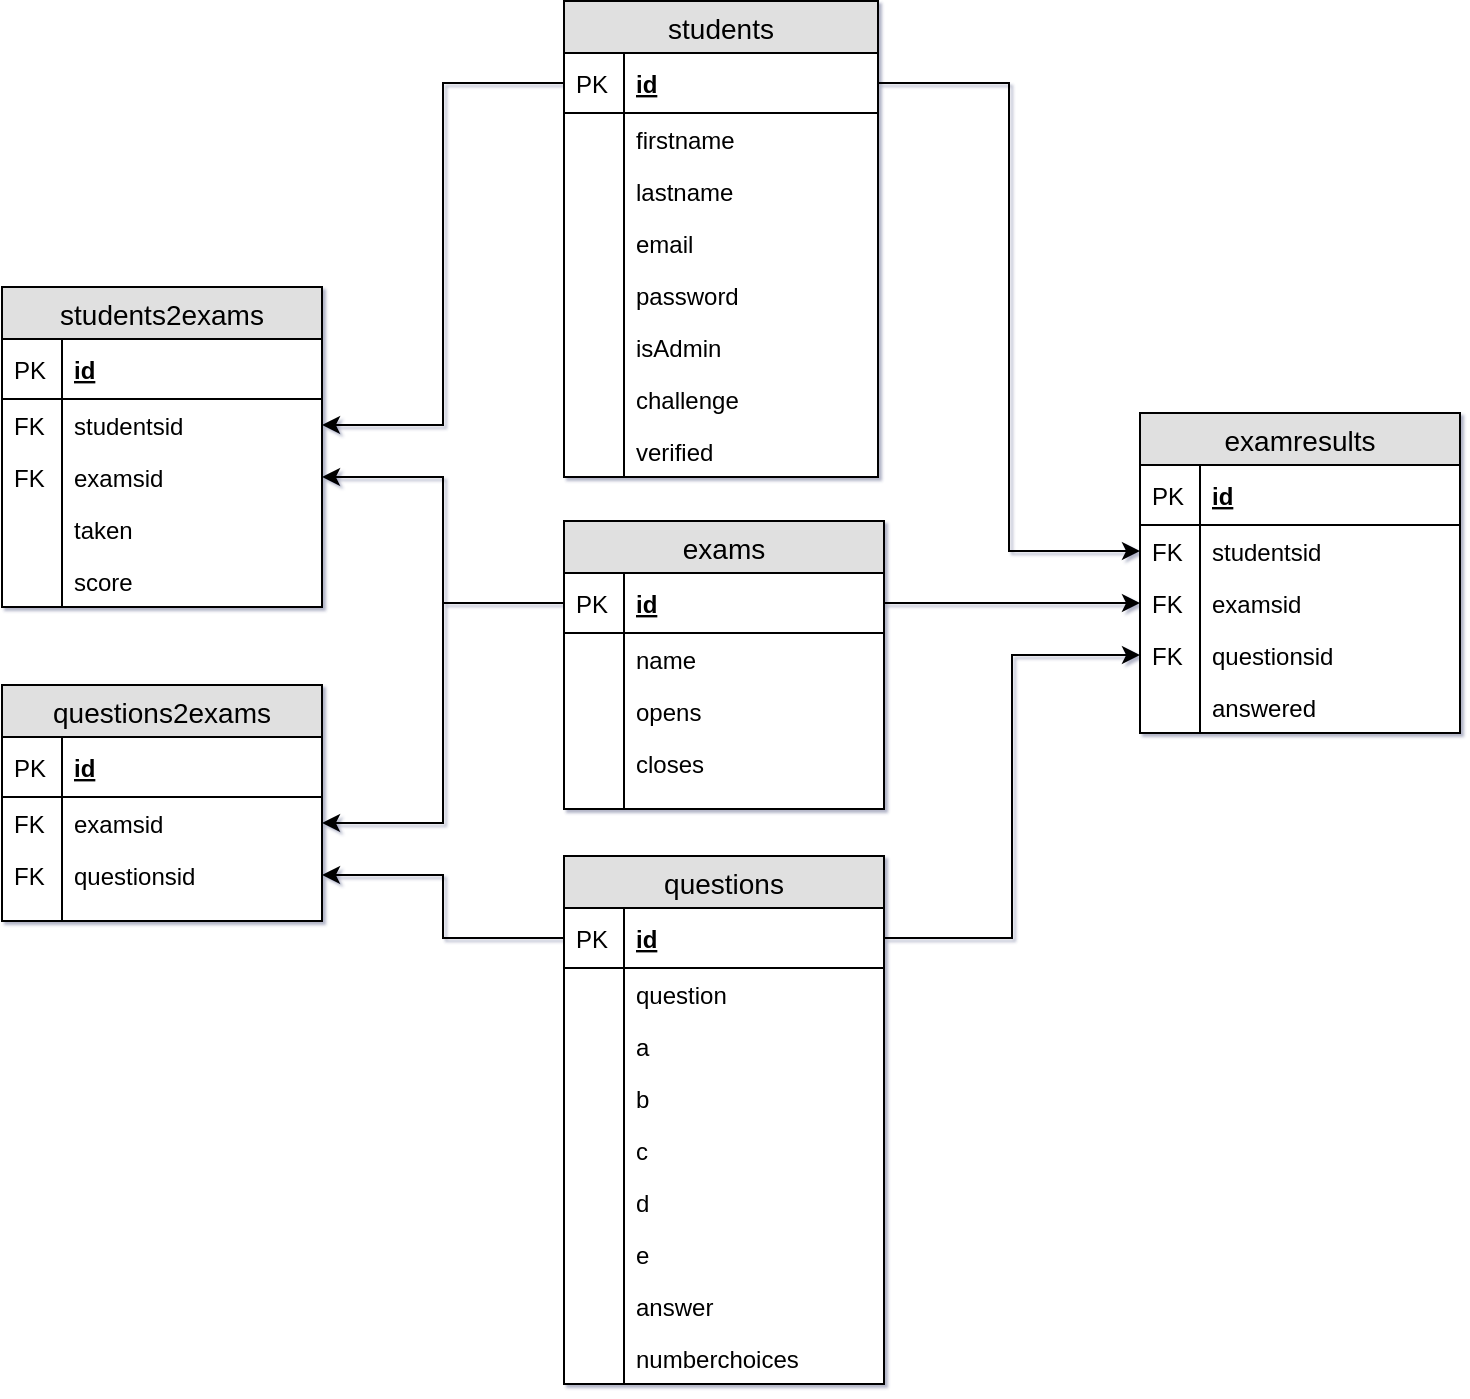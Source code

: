 <mxfile version="10.8.3" type="device"><diagram name="Page-1" id="e56a1550-8fbb-45ad-956c-1786394a9013"><mxGraphModel dx="1618" dy="755" grid="0" gridSize="10" guides="1" tooltips="1" connect="1" arrows="1" fold="1" page="1" pageScale="1" pageWidth="1100" pageHeight="850" background="#ffffff" math="0" shadow="1"><root><mxCell id="0"/><mxCell id="1" parent="0"/><mxCell id="i-s1l60RjkDM5CwM-XNM-8" value="students" style="swimlane;fontStyle=0;childLayout=stackLayout;horizontal=1;startSize=26;fillColor=#e0e0e0;horizontalStack=0;resizeParent=1;resizeParentMax=0;resizeLast=0;collapsible=1;marginBottom=0;swimlaneFillColor=#ffffff;align=center;fontSize=14;" vertex="1" parent="1"><mxGeometry x="466" y="43.5" width="157" height="238" as="geometry"/></mxCell><mxCell id="i-s1l60RjkDM5CwM-XNM-9" value="id" style="shape=partialRectangle;top=0;left=0;right=0;bottom=1;align=left;verticalAlign=middle;fillColor=none;spacingLeft=34;spacingRight=4;overflow=hidden;rotatable=0;points=[[0,0.5],[1,0.5]];portConstraint=eastwest;dropTarget=0;fontStyle=5;fontSize=12;" vertex="1" parent="i-s1l60RjkDM5CwM-XNM-8"><mxGeometry y="26" width="157" height="30" as="geometry"/></mxCell><mxCell id="i-s1l60RjkDM5CwM-XNM-10" value="PK" style="shape=partialRectangle;top=0;left=0;bottom=0;fillColor=none;align=left;verticalAlign=middle;spacingLeft=4;spacingRight=4;overflow=hidden;rotatable=0;points=[];portConstraint=eastwest;part=1;fontSize=12;" vertex="1" connectable="0" parent="i-s1l60RjkDM5CwM-XNM-9"><mxGeometry width="30" height="30" as="geometry"/></mxCell><mxCell id="i-s1l60RjkDM5CwM-XNM-11" value="firstname" style="shape=partialRectangle;top=0;left=0;right=0;bottom=0;align=left;verticalAlign=top;fillColor=none;spacingLeft=34;spacingRight=4;overflow=hidden;rotatable=0;points=[[0,0.5],[1,0.5]];portConstraint=eastwest;dropTarget=0;fontSize=12;" vertex="1" parent="i-s1l60RjkDM5CwM-XNM-8"><mxGeometry y="56" width="157" height="26" as="geometry"/></mxCell><mxCell id="i-s1l60RjkDM5CwM-XNM-12" value="" style="shape=partialRectangle;top=0;left=0;bottom=0;fillColor=none;align=left;verticalAlign=top;spacingLeft=4;spacingRight=4;overflow=hidden;rotatable=0;points=[];portConstraint=eastwest;part=1;fontSize=12;" vertex="1" connectable="0" parent="i-s1l60RjkDM5CwM-XNM-11"><mxGeometry width="30" height="26" as="geometry"/></mxCell><mxCell id="i-s1l60RjkDM5CwM-XNM-13" value="lastname" style="shape=partialRectangle;top=0;left=0;right=0;bottom=0;align=left;verticalAlign=top;fillColor=none;spacingLeft=34;spacingRight=4;overflow=hidden;rotatable=0;points=[[0,0.5],[1,0.5]];portConstraint=eastwest;dropTarget=0;fontSize=12;" vertex="1" parent="i-s1l60RjkDM5CwM-XNM-8"><mxGeometry y="82" width="157" height="26" as="geometry"/></mxCell><mxCell id="i-s1l60RjkDM5CwM-XNM-14" value="" style="shape=partialRectangle;top=0;left=0;bottom=0;fillColor=none;align=left;verticalAlign=top;spacingLeft=4;spacingRight=4;overflow=hidden;rotatable=0;points=[];portConstraint=eastwest;part=1;fontSize=12;" vertex="1" connectable="0" parent="i-s1l60RjkDM5CwM-XNM-13"><mxGeometry width="30" height="26" as="geometry"/></mxCell><mxCell id="i-s1l60RjkDM5CwM-XNM-15" value="email" style="shape=partialRectangle;top=0;left=0;right=0;bottom=0;align=left;verticalAlign=top;fillColor=none;spacingLeft=34;spacingRight=4;overflow=hidden;rotatable=0;points=[[0,0.5],[1,0.5]];portConstraint=eastwest;dropTarget=0;fontSize=12;" vertex="1" parent="i-s1l60RjkDM5CwM-XNM-8"><mxGeometry y="108" width="157" height="26" as="geometry"/></mxCell><mxCell id="i-s1l60RjkDM5CwM-XNM-16" value="" style="shape=partialRectangle;top=0;left=0;bottom=0;fillColor=none;align=left;verticalAlign=top;spacingLeft=4;spacingRight=4;overflow=hidden;rotatable=0;points=[];portConstraint=eastwest;part=1;fontSize=12;" vertex="1" connectable="0" parent="i-s1l60RjkDM5CwM-XNM-15"><mxGeometry width="30" height="26" as="geometry"/></mxCell><mxCell id="i-s1l60RjkDM5CwM-XNM-21" value="password" style="shape=partialRectangle;top=0;left=0;right=0;bottom=0;align=left;verticalAlign=top;fillColor=none;spacingLeft=34;spacingRight=4;overflow=hidden;rotatable=0;points=[[0,0.5],[1,0.5]];portConstraint=eastwest;dropTarget=0;fontSize=12;" vertex="1" parent="i-s1l60RjkDM5CwM-XNM-8"><mxGeometry y="134" width="157" height="26" as="geometry"/></mxCell><mxCell id="i-s1l60RjkDM5CwM-XNM-22" value="" style="shape=partialRectangle;top=0;left=0;bottom=0;fillColor=none;align=left;verticalAlign=top;spacingLeft=4;spacingRight=4;overflow=hidden;rotatable=0;points=[];portConstraint=eastwest;part=1;fontSize=12;" vertex="1" connectable="0" parent="i-s1l60RjkDM5CwM-XNM-21"><mxGeometry width="30" height="26" as="geometry"/></mxCell><mxCell id="i-s1l60RjkDM5CwM-XNM-23" value="isAdmin" style="shape=partialRectangle;top=0;left=0;right=0;bottom=0;align=left;verticalAlign=top;fillColor=none;spacingLeft=34;spacingRight=4;overflow=hidden;rotatable=0;points=[[0,0.5],[1,0.5]];portConstraint=eastwest;dropTarget=0;fontSize=12;" vertex="1" parent="i-s1l60RjkDM5CwM-XNM-8"><mxGeometry y="160" width="157" height="26" as="geometry"/></mxCell><mxCell id="i-s1l60RjkDM5CwM-XNM-24" value="" style="shape=partialRectangle;top=0;left=0;bottom=0;fillColor=none;align=left;verticalAlign=top;spacingLeft=4;spacingRight=4;overflow=hidden;rotatable=0;points=[];portConstraint=eastwest;part=1;fontSize=12;" vertex="1" connectable="0" parent="i-s1l60RjkDM5CwM-XNM-23"><mxGeometry width="30" height="26" as="geometry"/></mxCell><mxCell id="i-s1l60RjkDM5CwM-XNM-25" value="challenge" style="shape=partialRectangle;top=0;left=0;right=0;bottom=0;align=left;verticalAlign=top;fillColor=none;spacingLeft=34;spacingRight=4;overflow=hidden;rotatable=0;points=[[0,0.5],[1,0.5]];portConstraint=eastwest;dropTarget=0;fontSize=12;" vertex="1" parent="i-s1l60RjkDM5CwM-XNM-8"><mxGeometry y="186" width="157" height="26" as="geometry"/></mxCell><mxCell id="i-s1l60RjkDM5CwM-XNM-26" value="" style="shape=partialRectangle;top=0;left=0;bottom=0;fillColor=none;align=left;verticalAlign=top;spacingLeft=4;spacingRight=4;overflow=hidden;rotatable=0;points=[];portConstraint=eastwest;part=1;fontSize=12;" vertex="1" connectable="0" parent="i-s1l60RjkDM5CwM-XNM-25"><mxGeometry width="30" height="26" as="geometry"/></mxCell><mxCell id="i-s1l60RjkDM5CwM-XNM-27" value="verified" style="shape=partialRectangle;top=0;left=0;right=0;bottom=0;align=left;verticalAlign=top;fillColor=none;spacingLeft=34;spacingRight=4;overflow=hidden;rotatable=0;points=[[0,0.5],[1,0.5]];portConstraint=eastwest;dropTarget=0;fontSize=12;" vertex="1" parent="i-s1l60RjkDM5CwM-XNM-8"><mxGeometry y="212" width="157" height="26" as="geometry"/></mxCell><mxCell id="i-s1l60RjkDM5CwM-XNM-28" value="" style="shape=partialRectangle;top=0;left=0;bottom=0;fillColor=none;align=left;verticalAlign=top;spacingLeft=4;spacingRight=4;overflow=hidden;rotatable=0;points=[];portConstraint=eastwest;part=1;fontSize=12;" vertex="1" connectable="0" parent="i-s1l60RjkDM5CwM-XNM-27"><mxGeometry width="30" height="26" as="geometry"/></mxCell><mxCell id="i-s1l60RjkDM5CwM-XNM-29" value="questions" style="swimlane;fontStyle=0;childLayout=stackLayout;horizontal=1;startSize=26;fillColor=#e0e0e0;horizontalStack=0;resizeParent=1;resizeParentMax=0;resizeLast=0;collapsible=1;marginBottom=0;swimlaneFillColor=#ffffff;align=center;fontSize=14;" vertex="1" parent="1"><mxGeometry x="466" y="471" width="160" height="264" as="geometry"/></mxCell><mxCell id="i-s1l60RjkDM5CwM-XNM-30" value="id" style="shape=partialRectangle;top=0;left=0;right=0;bottom=1;align=left;verticalAlign=middle;fillColor=none;spacingLeft=34;spacingRight=4;overflow=hidden;rotatable=0;points=[[0,0.5],[1,0.5]];portConstraint=eastwest;dropTarget=0;fontStyle=5;fontSize=12;" vertex="1" parent="i-s1l60RjkDM5CwM-XNM-29"><mxGeometry y="26" width="160" height="30" as="geometry"/></mxCell><mxCell id="i-s1l60RjkDM5CwM-XNM-31" value="PK" style="shape=partialRectangle;top=0;left=0;bottom=0;fillColor=none;align=left;verticalAlign=middle;spacingLeft=4;spacingRight=4;overflow=hidden;rotatable=0;points=[];portConstraint=eastwest;part=1;fontSize=12;" vertex="1" connectable="0" parent="i-s1l60RjkDM5CwM-XNM-30"><mxGeometry width="30" height="30" as="geometry"/></mxCell><mxCell id="i-s1l60RjkDM5CwM-XNM-32" value="question" style="shape=partialRectangle;top=0;left=0;right=0;bottom=0;align=left;verticalAlign=top;fillColor=none;spacingLeft=34;spacingRight=4;overflow=hidden;rotatable=0;points=[[0,0.5],[1,0.5]];portConstraint=eastwest;dropTarget=0;fontSize=12;" vertex="1" parent="i-s1l60RjkDM5CwM-XNM-29"><mxGeometry y="56" width="160" height="26" as="geometry"/></mxCell><mxCell id="i-s1l60RjkDM5CwM-XNM-33" value="" style="shape=partialRectangle;top=0;left=0;bottom=0;fillColor=none;align=left;verticalAlign=top;spacingLeft=4;spacingRight=4;overflow=hidden;rotatable=0;points=[];portConstraint=eastwest;part=1;fontSize=12;" vertex="1" connectable="0" parent="i-s1l60RjkDM5CwM-XNM-32"><mxGeometry width="30" height="26" as="geometry"/></mxCell><mxCell id="i-s1l60RjkDM5CwM-XNM-34" value="a" style="shape=partialRectangle;top=0;left=0;right=0;bottom=0;align=left;verticalAlign=top;fillColor=none;spacingLeft=34;spacingRight=4;overflow=hidden;rotatable=0;points=[[0,0.5],[1,0.5]];portConstraint=eastwest;dropTarget=0;fontSize=12;" vertex="1" parent="i-s1l60RjkDM5CwM-XNM-29"><mxGeometry y="82" width="160" height="26" as="geometry"/></mxCell><mxCell id="i-s1l60RjkDM5CwM-XNM-35" value="" style="shape=partialRectangle;top=0;left=0;bottom=0;fillColor=none;align=left;verticalAlign=top;spacingLeft=4;spacingRight=4;overflow=hidden;rotatable=0;points=[];portConstraint=eastwest;part=1;fontSize=12;" vertex="1" connectable="0" parent="i-s1l60RjkDM5CwM-XNM-34"><mxGeometry width="30" height="26" as="geometry"/></mxCell><mxCell id="i-s1l60RjkDM5CwM-XNM-36" value="b" style="shape=partialRectangle;top=0;left=0;right=0;bottom=0;align=left;verticalAlign=top;fillColor=none;spacingLeft=34;spacingRight=4;overflow=hidden;rotatable=0;points=[[0,0.5],[1,0.5]];portConstraint=eastwest;dropTarget=0;fontSize=12;" vertex="1" parent="i-s1l60RjkDM5CwM-XNM-29"><mxGeometry y="108" width="160" height="26" as="geometry"/></mxCell><mxCell id="i-s1l60RjkDM5CwM-XNM-37" value="" style="shape=partialRectangle;top=0;left=0;bottom=0;fillColor=none;align=left;verticalAlign=top;spacingLeft=4;spacingRight=4;overflow=hidden;rotatable=0;points=[];portConstraint=eastwest;part=1;fontSize=12;" vertex="1" connectable="0" parent="i-s1l60RjkDM5CwM-XNM-36"><mxGeometry width="30" height="26" as="geometry"/></mxCell><mxCell id="i-s1l60RjkDM5CwM-XNM-51" value="c" style="shape=partialRectangle;top=0;left=0;right=0;bottom=0;align=left;verticalAlign=top;fillColor=none;spacingLeft=34;spacingRight=4;overflow=hidden;rotatable=0;points=[[0,0.5],[1,0.5]];portConstraint=eastwest;dropTarget=0;fontSize=12;" vertex="1" parent="i-s1l60RjkDM5CwM-XNM-29"><mxGeometry y="134" width="160" height="26" as="geometry"/></mxCell><mxCell id="i-s1l60RjkDM5CwM-XNM-52" value="" style="shape=partialRectangle;top=0;left=0;bottom=0;fillColor=none;align=left;verticalAlign=top;spacingLeft=4;spacingRight=4;overflow=hidden;rotatable=0;points=[];portConstraint=eastwest;part=1;fontSize=12;" vertex="1" connectable="0" parent="i-s1l60RjkDM5CwM-XNM-51"><mxGeometry width="30" height="26" as="geometry"/></mxCell><mxCell id="i-s1l60RjkDM5CwM-XNM-53" value="d" style="shape=partialRectangle;top=0;left=0;right=0;bottom=0;align=left;verticalAlign=top;fillColor=none;spacingLeft=34;spacingRight=4;overflow=hidden;rotatable=0;points=[[0,0.5],[1,0.5]];portConstraint=eastwest;dropTarget=0;fontSize=12;" vertex="1" parent="i-s1l60RjkDM5CwM-XNM-29"><mxGeometry y="160" width="160" height="26" as="geometry"/></mxCell><mxCell id="i-s1l60RjkDM5CwM-XNM-54" value="" style="shape=partialRectangle;top=0;left=0;bottom=0;fillColor=none;align=left;verticalAlign=top;spacingLeft=4;spacingRight=4;overflow=hidden;rotatable=0;points=[];portConstraint=eastwest;part=1;fontSize=12;" vertex="1" connectable="0" parent="i-s1l60RjkDM5CwM-XNM-53"><mxGeometry width="30" height="26" as="geometry"/></mxCell><mxCell id="i-s1l60RjkDM5CwM-XNM-55" value="e" style="shape=partialRectangle;top=0;left=0;right=0;bottom=0;align=left;verticalAlign=top;fillColor=none;spacingLeft=34;spacingRight=4;overflow=hidden;rotatable=0;points=[[0,0.5],[1,0.5]];portConstraint=eastwest;dropTarget=0;fontSize=12;" vertex="1" parent="i-s1l60RjkDM5CwM-XNM-29"><mxGeometry y="186" width="160" height="26" as="geometry"/></mxCell><mxCell id="i-s1l60RjkDM5CwM-XNM-56" value="" style="shape=partialRectangle;top=0;left=0;bottom=0;fillColor=none;align=left;verticalAlign=top;spacingLeft=4;spacingRight=4;overflow=hidden;rotatable=0;points=[];portConstraint=eastwest;part=1;fontSize=12;" vertex="1" connectable="0" parent="i-s1l60RjkDM5CwM-XNM-55"><mxGeometry width="30" height="26" as="geometry"/></mxCell><mxCell id="i-s1l60RjkDM5CwM-XNM-57" value="answer" style="shape=partialRectangle;top=0;left=0;right=0;bottom=0;align=left;verticalAlign=top;fillColor=none;spacingLeft=34;spacingRight=4;overflow=hidden;rotatable=0;points=[[0,0.5],[1,0.5]];portConstraint=eastwest;dropTarget=0;fontSize=12;" vertex="1" parent="i-s1l60RjkDM5CwM-XNM-29"><mxGeometry y="212" width="160" height="26" as="geometry"/></mxCell><mxCell id="i-s1l60RjkDM5CwM-XNM-58" value="" style="shape=partialRectangle;top=0;left=0;bottom=0;fillColor=none;align=left;verticalAlign=top;spacingLeft=4;spacingRight=4;overflow=hidden;rotatable=0;points=[];portConstraint=eastwest;part=1;fontSize=12;" vertex="1" connectable="0" parent="i-s1l60RjkDM5CwM-XNM-57"><mxGeometry width="30" height="26" as="geometry"/></mxCell><mxCell id="i-s1l60RjkDM5CwM-XNM-59" value="numberchoices" style="shape=partialRectangle;top=0;left=0;right=0;bottom=0;align=left;verticalAlign=top;fillColor=none;spacingLeft=34;spacingRight=4;overflow=hidden;rotatable=0;points=[[0,0.5],[1,0.5]];portConstraint=eastwest;dropTarget=0;fontSize=12;" vertex="1" parent="i-s1l60RjkDM5CwM-XNM-29"><mxGeometry y="238" width="160" height="26" as="geometry"/></mxCell><mxCell id="i-s1l60RjkDM5CwM-XNM-60" value="" style="shape=partialRectangle;top=0;left=0;bottom=0;fillColor=none;align=left;verticalAlign=top;spacingLeft=4;spacingRight=4;overflow=hidden;rotatable=0;points=[];portConstraint=eastwest;part=1;fontSize=12;" vertex="1" connectable="0" parent="i-s1l60RjkDM5CwM-XNM-59"><mxGeometry width="30" height="26" as="geometry"/></mxCell><mxCell id="i-s1l60RjkDM5CwM-XNM-40" value="exams" style="swimlane;fontStyle=0;childLayout=stackLayout;horizontal=1;startSize=26;fillColor=#e0e0e0;horizontalStack=0;resizeParent=1;resizeParentMax=0;resizeLast=0;collapsible=1;marginBottom=0;swimlaneFillColor=#ffffff;align=center;fontSize=14;" vertex="1" parent="1"><mxGeometry x="466" y="303.5" width="160" height="144" as="geometry"/></mxCell><mxCell id="i-s1l60RjkDM5CwM-XNM-41" value="id" style="shape=partialRectangle;top=0;left=0;right=0;bottom=1;align=left;verticalAlign=middle;fillColor=none;spacingLeft=34;spacingRight=4;overflow=hidden;rotatable=0;points=[[0,0.5],[1,0.5]];portConstraint=eastwest;dropTarget=0;fontStyle=5;fontSize=12;" vertex="1" parent="i-s1l60RjkDM5CwM-XNM-40"><mxGeometry y="26" width="160" height="30" as="geometry"/></mxCell><mxCell id="i-s1l60RjkDM5CwM-XNM-42" value="PK" style="shape=partialRectangle;top=0;left=0;bottom=0;fillColor=none;align=left;verticalAlign=middle;spacingLeft=4;spacingRight=4;overflow=hidden;rotatable=0;points=[];portConstraint=eastwest;part=1;fontSize=12;" vertex="1" connectable="0" parent="i-s1l60RjkDM5CwM-XNM-41"><mxGeometry width="30" height="30" as="geometry"/></mxCell><mxCell id="i-s1l60RjkDM5CwM-XNM-43" value="name" style="shape=partialRectangle;top=0;left=0;right=0;bottom=0;align=left;verticalAlign=top;fillColor=none;spacingLeft=34;spacingRight=4;overflow=hidden;rotatable=0;points=[[0,0.5],[1,0.5]];portConstraint=eastwest;dropTarget=0;fontSize=12;" vertex="1" parent="i-s1l60RjkDM5CwM-XNM-40"><mxGeometry y="56" width="160" height="26" as="geometry"/></mxCell><mxCell id="i-s1l60RjkDM5CwM-XNM-44" value="" style="shape=partialRectangle;top=0;left=0;bottom=0;fillColor=none;align=left;verticalAlign=top;spacingLeft=4;spacingRight=4;overflow=hidden;rotatable=0;points=[];portConstraint=eastwest;part=1;fontSize=12;" vertex="1" connectable="0" parent="i-s1l60RjkDM5CwM-XNM-43"><mxGeometry width="30" height="26" as="geometry"/></mxCell><mxCell id="i-s1l60RjkDM5CwM-XNM-45" value="opens" style="shape=partialRectangle;top=0;left=0;right=0;bottom=0;align=left;verticalAlign=top;fillColor=none;spacingLeft=34;spacingRight=4;overflow=hidden;rotatable=0;points=[[0,0.5],[1,0.5]];portConstraint=eastwest;dropTarget=0;fontSize=12;" vertex="1" parent="i-s1l60RjkDM5CwM-XNM-40"><mxGeometry y="82" width="160" height="26" as="geometry"/></mxCell><mxCell id="i-s1l60RjkDM5CwM-XNM-46" value="" style="shape=partialRectangle;top=0;left=0;bottom=0;fillColor=none;align=left;verticalAlign=top;spacingLeft=4;spacingRight=4;overflow=hidden;rotatable=0;points=[];portConstraint=eastwest;part=1;fontSize=12;" vertex="1" connectable="0" parent="i-s1l60RjkDM5CwM-XNM-45"><mxGeometry width="30" height="26" as="geometry"/></mxCell><mxCell id="i-s1l60RjkDM5CwM-XNM-47" value="closes" style="shape=partialRectangle;top=0;left=0;right=0;bottom=0;align=left;verticalAlign=top;fillColor=none;spacingLeft=34;spacingRight=4;overflow=hidden;rotatable=0;points=[[0,0.5],[1,0.5]];portConstraint=eastwest;dropTarget=0;fontSize=12;" vertex="1" parent="i-s1l60RjkDM5CwM-XNM-40"><mxGeometry y="108" width="160" height="26" as="geometry"/></mxCell><mxCell id="i-s1l60RjkDM5CwM-XNM-48" value="" style="shape=partialRectangle;top=0;left=0;bottom=0;fillColor=none;align=left;verticalAlign=top;spacingLeft=4;spacingRight=4;overflow=hidden;rotatable=0;points=[];portConstraint=eastwest;part=1;fontSize=12;" vertex="1" connectable="0" parent="i-s1l60RjkDM5CwM-XNM-47"><mxGeometry width="30" height="26" as="geometry"/></mxCell><mxCell id="i-s1l60RjkDM5CwM-XNM-49" value="" style="shape=partialRectangle;top=0;left=0;right=0;bottom=0;align=left;verticalAlign=top;fillColor=none;spacingLeft=34;spacingRight=4;overflow=hidden;rotatable=0;points=[[0,0.5],[1,0.5]];portConstraint=eastwest;dropTarget=0;fontSize=12;" vertex="1" parent="i-s1l60RjkDM5CwM-XNM-40"><mxGeometry y="134" width="160" height="10" as="geometry"/></mxCell><mxCell id="i-s1l60RjkDM5CwM-XNM-50" value="" style="shape=partialRectangle;top=0;left=0;bottom=0;fillColor=none;align=left;verticalAlign=top;spacingLeft=4;spacingRight=4;overflow=hidden;rotatable=0;points=[];portConstraint=eastwest;part=1;fontSize=12;" vertex="1" connectable="0" parent="i-s1l60RjkDM5CwM-XNM-49"><mxGeometry width="30" height="10" as="geometry"/></mxCell><mxCell id="i-s1l60RjkDM5CwM-XNM-61" value="questions2exams" style="swimlane;fontStyle=0;childLayout=stackLayout;horizontal=1;startSize=26;fillColor=#e0e0e0;horizontalStack=0;resizeParent=1;resizeParentMax=0;resizeLast=0;collapsible=1;marginBottom=0;swimlaneFillColor=#ffffff;align=center;fontSize=14;" vertex="1" parent="1"><mxGeometry x="185" y="385.5" width="160" height="118" as="geometry"/></mxCell><mxCell id="i-s1l60RjkDM5CwM-XNM-62" value="id" style="shape=partialRectangle;top=0;left=0;right=0;bottom=1;align=left;verticalAlign=middle;fillColor=none;spacingLeft=34;spacingRight=4;overflow=hidden;rotatable=0;points=[[0,0.5],[1,0.5]];portConstraint=eastwest;dropTarget=0;fontStyle=5;fontSize=12;" vertex="1" parent="i-s1l60RjkDM5CwM-XNM-61"><mxGeometry y="26" width="160" height="30" as="geometry"/></mxCell><mxCell id="i-s1l60RjkDM5CwM-XNM-63" value="PK" style="shape=partialRectangle;top=0;left=0;bottom=0;fillColor=none;align=left;verticalAlign=middle;spacingLeft=4;spacingRight=4;overflow=hidden;rotatable=0;points=[];portConstraint=eastwest;part=1;fontSize=12;" vertex="1" connectable="0" parent="i-s1l60RjkDM5CwM-XNM-62"><mxGeometry width="30" height="30" as="geometry"/></mxCell><mxCell id="i-s1l60RjkDM5CwM-XNM-64" value="examsid" style="shape=partialRectangle;top=0;left=0;right=0;bottom=0;align=left;verticalAlign=top;fillColor=none;spacingLeft=34;spacingRight=4;overflow=hidden;rotatable=0;points=[[0,0.5],[1,0.5]];portConstraint=eastwest;dropTarget=0;fontSize=12;" vertex="1" parent="i-s1l60RjkDM5CwM-XNM-61"><mxGeometry y="56" width="160" height="26" as="geometry"/></mxCell><mxCell id="i-s1l60RjkDM5CwM-XNM-65" value="FK" style="shape=partialRectangle;top=0;left=0;bottom=0;fillColor=none;align=left;verticalAlign=top;spacingLeft=4;spacingRight=4;overflow=hidden;rotatable=0;points=[];portConstraint=eastwest;part=1;fontSize=12;" vertex="1" connectable="0" parent="i-s1l60RjkDM5CwM-XNM-64"><mxGeometry width="30" height="26" as="geometry"/></mxCell><mxCell id="i-s1l60RjkDM5CwM-XNM-66" value="questionsid" style="shape=partialRectangle;top=0;left=0;right=0;bottom=0;align=left;verticalAlign=top;fillColor=none;spacingLeft=34;spacingRight=4;overflow=hidden;rotatable=0;points=[[0,0.5],[1,0.5]];portConstraint=eastwest;dropTarget=0;fontSize=12;" vertex="1" parent="i-s1l60RjkDM5CwM-XNM-61"><mxGeometry y="82" width="160" height="26" as="geometry"/></mxCell><mxCell id="i-s1l60RjkDM5CwM-XNM-67" value="FK" style="shape=partialRectangle;top=0;left=0;bottom=0;fillColor=none;align=left;verticalAlign=top;spacingLeft=4;spacingRight=4;overflow=hidden;rotatable=0;points=[];portConstraint=eastwest;part=1;fontSize=12;" vertex="1" connectable="0" parent="i-s1l60RjkDM5CwM-XNM-66"><mxGeometry width="30" height="26" as="geometry"/></mxCell><mxCell id="i-s1l60RjkDM5CwM-XNM-70" value="" style="shape=partialRectangle;top=0;left=0;right=0;bottom=0;align=left;verticalAlign=top;fillColor=none;spacingLeft=34;spacingRight=4;overflow=hidden;rotatable=0;points=[[0,0.5],[1,0.5]];portConstraint=eastwest;dropTarget=0;fontSize=12;" vertex="1" parent="i-s1l60RjkDM5CwM-XNM-61"><mxGeometry y="108" width="160" height="10" as="geometry"/></mxCell><mxCell id="i-s1l60RjkDM5CwM-XNM-71" value="" style="shape=partialRectangle;top=0;left=0;bottom=0;fillColor=none;align=left;verticalAlign=top;spacingLeft=4;spacingRight=4;overflow=hidden;rotatable=0;points=[];portConstraint=eastwest;part=1;fontSize=12;" vertex="1" connectable="0" parent="i-s1l60RjkDM5CwM-XNM-70"><mxGeometry width="30" height="10" as="geometry"/></mxCell><mxCell id="i-s1l60RjkDM5CwM-XNM-72" value="students2exams" style="swimlane;fontStyle=0;childLayout=stackLayout;horizontal=1;startSize=26;fillColor=#e0e0e0;horizontalStack=0;resizeParent=1;resizeParentMax=0;resizeLast=0;collapsible=1;marginBottom=0;swimlaneFillColor=#ffffff;align=center;fontSize=14;" vertex="1" parent="1"><mxGeometry x="185" y="186.5" width="160" height="160" as="geometry"/></mxCell><mxCell id="i-s1l60RjkDM5CwM-XNM-73" value="id" style="shape=partialRectangle;top=0;left=0;right=0;bottom=1;align=left;verticalAlign=middle;fillColor=none;spacingLeft=34;spacingRight=4;overflow=hidden;rotatable=0;points=[[0,0.5],[1,0.5]];portConstraint=eastwest;dropTarget=0;fontStyle=5;fontSize=12;" vertex="1" parent="i-s1l60RjkDM5CwM-XNM-72"><mxGeometry y="26" width="160" height="30" as="geometry"/></mxCell><mxCell id="i-s1l60RjkDM5CwM-XNM-74" value="PK" style="shape=partialRectangle;top=0;left=0;bottom=0;fillColor=none;align=left;verticalAlign=middle;spacingLeft=4;spacingRight=4;overflow=hidden;rotatable=0;points=[];portConstraint=eastwest;part=1;fontSize=12;" vertex="1" connectable="0" parent="i-s1l60RjkDM5CwM-XNM-73"><mxGeometry width="30" height="30" as="geometry"/></mxCell><mxCell id="i-s1l60RjkDM5CwM-XNM-75" value="studentsid" style="shape=partialRectangle;top=0;left=0;right=0;bottom=0;align=left;verticalAlign=top;fillColor=none;spacingLeft=34;spacingRight=4;overflow=hidden;rotatable=0;points=[[0,0.5],[1,0.5]];portConstraint=eastwest;dropTarget=0;fontSize=12;" vertex="1" parent="i-s1l60RjkDM5CwM-XNM-72"><mxGeometry y="56" width="160" height="26" as="geometry"/></mxCell><mxCell id="i-s1l60RjkDM5CwM-XNM-76" value="FK" style="shape=partialRectangle;top=0;left=0;bottom=0;fillColor=none;align=left;verticalAlign=top;spacingLeft=4;spacingRight=4;overflow=hidden;rotatable=0;points=[];portConstraint=eastwest;part=1;fontSize=12;" vertex="1" connectable="0" parent="i-s1l60RjkDM5CwM-XNM-75"><mxGeometry width="30" height="26" as="geometry"/></mxCell><mxCell id="i-s1l60RjkDM5CwM-XNM-77" value="examsid" style="shape=partialRectangle;top=0;left=0;right=0;bottom=0;align=left;verticalAlign=top;fillColor=none;spacingLeft=34;spacingRight=4;overflow=hidden;rotatable=0;points=[[0,0.5],[1,0.5]];portConstraint=eastwest;dropTarget=0;fontSize=12;" vertex="1" parent="i-s1l60RjkDM5CwM-XNM-72"><mxGeometry y="82" width="160" height="26" as="geometry"/></mxCell><mxCell id="i-s1l60RjkDM5CwM-XNM-78" value="FK" style="shape=partialRectangle;top=0;left=0;bottom=0;fillColor=none;align=left;verticalAlign=top;spacingLeft=4;spacingRight=4;overflow=hidden;rotatable=0;points=[];portConstraint=eastwest;part=1;fontSize=12;" vertex="1" connectable="0" parent="i-s1l60RjkDM5CwM-XNM-77"><mxGeometry width="30" height="26" as="geometry"/></mxCell><mxCell id="i-s1l60RjkDM5CwM-XNM-117" value="taken" style="shape=partialRectangle;top=0;left=0;right=0;bottom=0;align=left;verticalAlign=top;fillColor=none;spacingLeft=34;spacingRight=4;overflow=hidden;rotatable=0;points=[[0,0.5],[1,0.5]];portConstraint=eastwest;dropTarget=0;fontSize=12;" vertex="1" parent="i-s1l60RjkDM5CwM-XNM-72"><mxGeometry y="108" width="160" height="26" as="geometry"/></mxCell><mxCell id="i-s1l60RjkDM5CwM-XNM-118" value="" style="shape=partialRectangle;top=0;left=0;bottom=0;fillColor=none;align=left;verticalAlign=top;spacingLeft=4;spacingRight=4;overflow=hidden;rotatable=0;points=[];portConstraint=eastwest;part=1;fontSize=12;" vertex="1" connectable="0" parent="i-s1l60RjkDM5CwM-XNM-117"><mxGeometry width="30" height="26" as="geometry"/></mxCell><mxCell id="i-s1l60RjkDM5CwM-XNM-119" value="score" style="shape=partialRectangle;top=0;left=0;right=0;bottom=0;align=left;verticalAlign=top;fillColor=none;spacingLeft=34;spacingRight=4;overflow=hidden;rotatable=0;points=[[0,0.5],[1,0.5]];portConstraint=eastwest;dropTarget=0;fontSize=12;" vertex="1" parent="i-s1l60RjkDM5CwM-XNM-72"><mxGeometry y="134" width="160" height="26" as="geometry"/></mxCell><mxCell id="i-s1l60RjkDM5CwM-XNM-120" value="" style="shape=partialRectangle;top=0;left=0;bottom=0;fillColor=none;align=left;verticalAlign=top;spacingLeft=4;spacingRight=4;overflow=hidden;rotatable=0;points=[];portConstraint=eastwest;part=1;fontSize=12;" vertex="1" connectable="0" parent="i-s1l60RjkDM5CwM-XNM-119"><mxGeometry width="30" height="26" as="geometry"/></mxCell><mxCell id="i-s1l60RjkDM5CwM-XNM-88" style="edgeStyle=orthogonalEdgeStyle;rounded=0;orthogonalLoop=1;jettySize=auto;html=1;exitX=0;exitY=0.5;exitDx=0;exitDy=0;entryX=1;entryY=0.5;entryDx=0;entryDy=0;" edge="1" parent="1" source="i-s1l60RjkDM5CwM-XNM-9" target="i-s1l60RjkDM5CwM-XNM-75"><mxGeometry relative="1" as="geometry"/></mxCell><mxCell id="i-s1l60RjkDM5CwM-XNM-89" style="edgeStyle=orthogonalEdgeStyle;rounded=0;orthogonalLoop=1;jettySize=auto;html=1;exitX=0;exitY=0.5;exitDx=0;exitDy=0;entryX=1;entryY=0.5;entryDx=0;entryDy=0;" edge="1" parent="1" source="i-s1l60RjkDM5CwM-XNM-41" target="i-s1l60RjkDM5CwM-XNM-77"><mxGeometry relative="1" as="geometry"/></mxCell><mxCell id="i-s1l60RjkDM5CwM-XNM-91" style="edgeStyle=orthogonalEdgeStyle;rounded=0;orthogonalLoop=1;jettySize=auto;html=1;exitX=0;exitY=0.5;exitDx=0;exitDy=0;entryX=1;entryY=0.5;entryDx=0;entryDy=0;" edge="1" parent="1" source="i-s1l60RjkDM5CwM-XNM-41" target="i-s1l60RjkDM5CwM-XNM-64"><mxGeometry relative="1" as="geometry"/></mxCell><mxCell id="i-s1l60RjkDM5CwM-XNM-92" style="edgeStyle=orthogonalEdgeStyle;rounded=0;orthogonalLoop=1;jettySize=auto;html=1;exitX=0;exitY=0.5;exitDx=0;exitDy=0;entryX=1;entryY=0.5;entryDx=0;entryDy=0;" edge="1" parent="1" source="i-s1l60RjkDM5CwM-XNM-30" target="i-s1l60RjkDM5CwM-XNM-66"><mxGeometry relative="1" as="geometry"/></mxCell><mxCell id="i-s1l60RjkDM5CwM-XNM-93" value="examresults" style="swimlane;fontStyle=0;childLayout=stackLayout;horizontal=1;startSize=26;fillColor=#e0e0e0;horizontalStack=0;resizeParent=1;resizeParentMax=0;resizeLast=0;collapsible=1;marginBottom=0;swimlaneFillColor=#ffffff;align=center;fontSize=14;" vertex="1" parent="1"><mxGeometry x="754" y="249.5" width="160" height="160" as="geometry"/></mxCell><mxCell id="i-s1l60RjkDM5CwM-XNM-94" value="id" style="shape=partialRectangle;top=0;left=0;right=0;bottom=1;align=left;verticalAlign=middle;fillColor=none;spacingLeft=34;spacingRight=4;overflow=hidden;rotatable=0;points=[[0,0.5],[1,0.5]];portConstraint=eastwest;dropTarget=0;fontStyle=5;fontSize=12;" vertex="1" parent="i-s1l60RjkDM5CwM-XNM-93"><mxGeometry y="26" width="160" height="30" as="geometry"/></mxCell><mxCell id="i-s1l60RjkDM5CwM-XNM-95" value="PK" style="shape=partialRectangle;top=0;left=0;bottom=0;fillColor=none;align=left;verticalAlign=middle;spacingLeft=4;spacingRight=4;overflow=hidden;rotatable=0;points=[];portConstraint=eastwest;part=1;fontSize=12;" vertex="1" connectable="0" parent="i-s1l60RjkDM5CwM-XNM-94"><mxGeometry width="30" height="30" as="geometry"/></mxCell><mxCell id="i-s1l60RjkDM5CwM-XNM-96" value="studentsid" style="shape=partialRectangle;top=0;left=0;right=0;bottom=0;align=left;verticalAlign=top;fillColor=none;spacingLeft=34;spacingRight=4;overflow=hidden;rotatable=0;points=[[0,0.5],[1,0.5]];portConstraint=eastwest;dropTarget=0;fontSize=12;" vertex="1" parent="i-s1l60RjkDM5CwM-XNM-93"><mxGeometry y="56" width="160" height="26" as="geometry"/></mxCell><mxCell id="i-s1l60RjkDM5CwM-XNM-97" value="FK" style="shape=partialRectangle;top=0;left=0;bottom=0;fillColor=none;align=left;verticalAlign=top;spacingLeft=4;spacingRight=4;overflow=hidden;rotatable=0;points=[];portConstraint=eastwest;part=1;fontSize=12;" vertex="1" connectable="0" parent="i-s1l60RjkDM5CwM-XNM-96"><mxGeometry width="30" height="26" as="geometry"/></mxCell><mxCell id="i-s1l60RjkDM5CwM-XNM-98" value="examsid" style="shape=partialRectangle;top=0;left=0;right=0;bottom=0;align=left;verticalAlign=top;fillColor=none;spacingLeft=34;spacingRight=4;overflow=hidden;rotatable=0;points=[[0,0.5],[1,0.5]];portConstraint=eastwest;dropTarget=0;fontSize=12;" vertex="1" parent="i-s1l60RjkDM5CwM-XNM-93"><mxGeometry y="82" width="160" height="26" as="geometry"/></mxCell><mxCell id="i-s1l60RjkDM5CwM-XNM-99" value="FK" style="shape=partialRectangle;top=0;left=0;bottom=0;fillColor=none;align=left;verticalAlign=top;spacingLeft=4;spacingRight=4;overflow=hidden;rotatable=0;points=[];portConstraint=eastwest;part=1;fontSize=12;" vertex="1" connectable="0" parent="i-s1l60RjkDM5CwM-XNM-98"><mxGeometry width="30" height="26" as="geometry"/></mxCell><mxCell id="i-s1l60RjkDM5CwM-XNM-100" value="questionsid" style="shape=partialRectangle;top=0;left=0;right=0;bottom=0;align=left;verticalAlign=top;fillColor=none;spacingLeft=34;spacingRight=4;overflow=hidden;rotatable=0;points=[[0,0.5],[1,0.5]];portConstraint=eastwest;dropTarget=0;fontSize=12;" vertex="1" parent="i-s1l60RjkDM5CwM-XNM-93"><mxGeometry y="108" width="160" height="26" as="geometry"/></mxCell><mxCell id="i-s1l60RjkDM5CwM-XNM-101" value="FK" style="shape=partialRectangle;top=0;left=0;bottom=0;fillColor=none;align=left;verticalAlign=top;spacingLeft=4;spacingRight=4;overflow=hidden;rotatable=0;points=[];portConstraint=eastwest;part=1;fontSize=12;" vertex="1" connectable="0" parent="i-s1l60RjkDM5CwM-XNM-100"><mxGeometry width="30" height="26" as="geometry"/></mxCell><mxCell id="i-s1l60RjkDM5CwM-XNM-115" value="answered" style="shape=partialRectangle;top=0;left=0;right=0;bottom=0;align=left;verticalAlign=top;fillColor=none;spacingLeft=34;spacingRight=4;overflow=hidden;rotatable=0;points=[[0,0.5],[1,0.5]];portConstraint=eastwest;dropTarget=0;fontSize=12;" vertex="1" parent="i-s1l60RjkDM5CwM-XNM-93"><mxGeometry y="134" width="160" height="26" as="geometry"/></mxCell><mxCell id="i-s1l60RjkDM5CwM-XNM-116" value="" style="shape=partialRectangle;top=0;left=0;bottom=0;fillColor=none;align=left;verticalAlign=top;spacingLeft=4;spacingRight=4;overflow=hidden;rotatable=0;points=[];portConstraint=eastwest;part=1;fontSize=12;" vertex="1" connectable="0" parent="i-s1l60RjkDM5CwM-XNM-115"><mxGeometry width="30" height="26" as="geometry"/></mxCell><mxCell id="i-s1l60RjkDM5CwM-XNM-121" style="edgeStyle=orthogonalEdgeStyle;rounded=0;orthogonalLoop=1;jettySize=auto;html=1;exitX=1;exitY=0.5;exitDx=0;exitDy=0;" edge="1" parent="1" source="i-s1l60RjkDM5CwM-XNM-9" target="i-s1l60RjkDM5CwM-XNM-96"><mxGeometry relative="1" as="geometry"/></mxCell><mxCell id="i-s1l60RjkDM5CwM-XNM-122" style="edgeStyle=orthogonalEdgeStyle;rounded=0;orthogonalLoop=1;jettySize=auto;html=1;exitX=1;exitY=0.5;exitDx=0;exitDy=0;" edge="1" parent="1" source="i-s1l60RjkDM5CwM-XNM-41" target="i-s1l60RjkDM5CwM-XNM-98"><mxGeometry relative="1" as="geometry"/></mxCell><mxCell id="i-s1l60RjkDM5CwM-XNM-123" style="edgeStyle=orthogonalEdgeStyle;rounded=0;orthogonalLoop=1;jettySize=auto;html=1;exitX=1;exitY=0.5;exitDx=0;exitDy=0;entryX=0;entryY=0.5;entryDx=0;entryDy=0;" edge="1" parent="1" source="i-s1l60RjkDM5CwM-XNM-30" target="i-s1l60RjkDM5CwM-XNM-100"><mxGeometry relative="1" as="geometry"/></mxCell></root></mxGraphModel></diagram></mxfile>